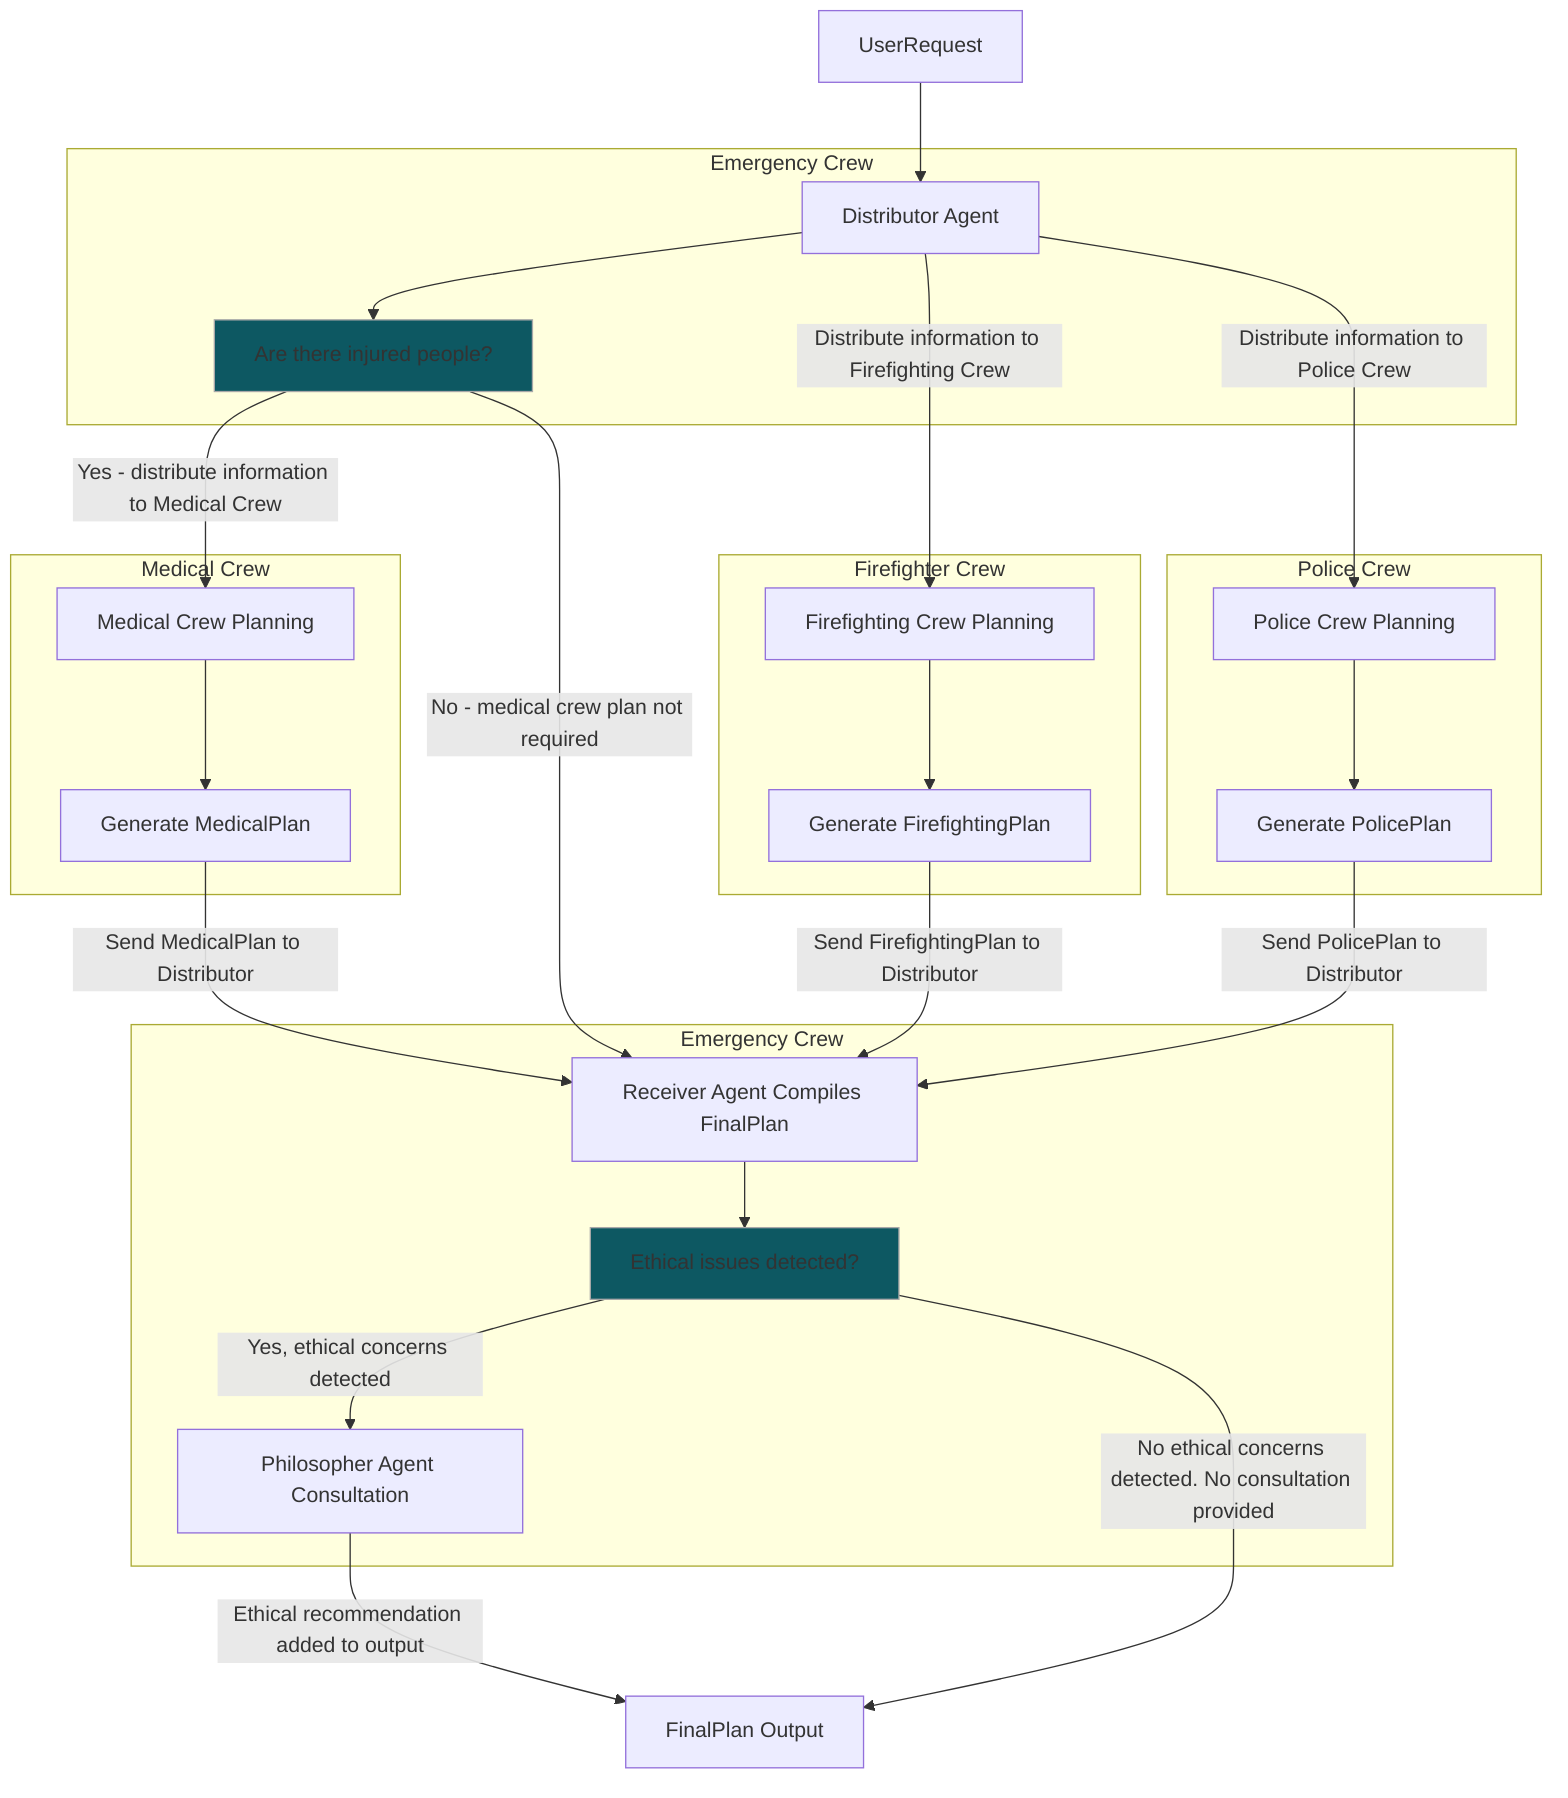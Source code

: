 flowchart TD

    A[UserRequest]:::start --> B[Distributor Agent]

    %% Emergency Crew Workflow
    subgraph Emergency Crew
        B
        E
        B --> E[Are there injured people?]
    end

    %% Individual Crew Planning
    subgraph Firefighter Crew
        B --> |Distribute information to Firefighting Crew| D[Firefighting Crew Planning]
        D --> D1[Generate FirefightingPlan]
    end

    subgraph Police Crew
        B --> |Distribute information to Police Crew| F[Police Crew Planning]
        F --> F1[Generate PolicePlan]
    end

    %% Medical Crew Workflow
    E --> |Yes - distribute information to Medical Crew| E1[Medical Crew Planning]
    E --> |No - medical crew plan not required| I

    subgraph Medical Crew
        E1 --> E2[Generate MedicalPlan]
    end

    %% Aggregation of Plans
    D1 --> |Send FirefightingPlan to Distributor| I
    F1 --> |Send PolicePlan to Distributor| I
    E2 --> |Send MedicalPlan to Distributor| I

    subgraph Emergency Crew
        I[Receiver Agent Compiles FinalPlan]
        I --> I1[Ethical issues detected?]
        I1 --> |Yes, ethical concerns detected| I2[Philosopher Agent Consultation]
    end

        I1 --> |No ethical concerns detected. No consultation provided| J[Skip Philosopher Consultation]
    I2 --> |Ethical recommendation added to output| J[FinalPlan Output]

    %% Styles
    style I1 fill:#0D5862,stroke:#a8a8a8,stroke-width:1px
    style E fill:#0D5862,stroke:#a8a8a8,stroke-width:1px